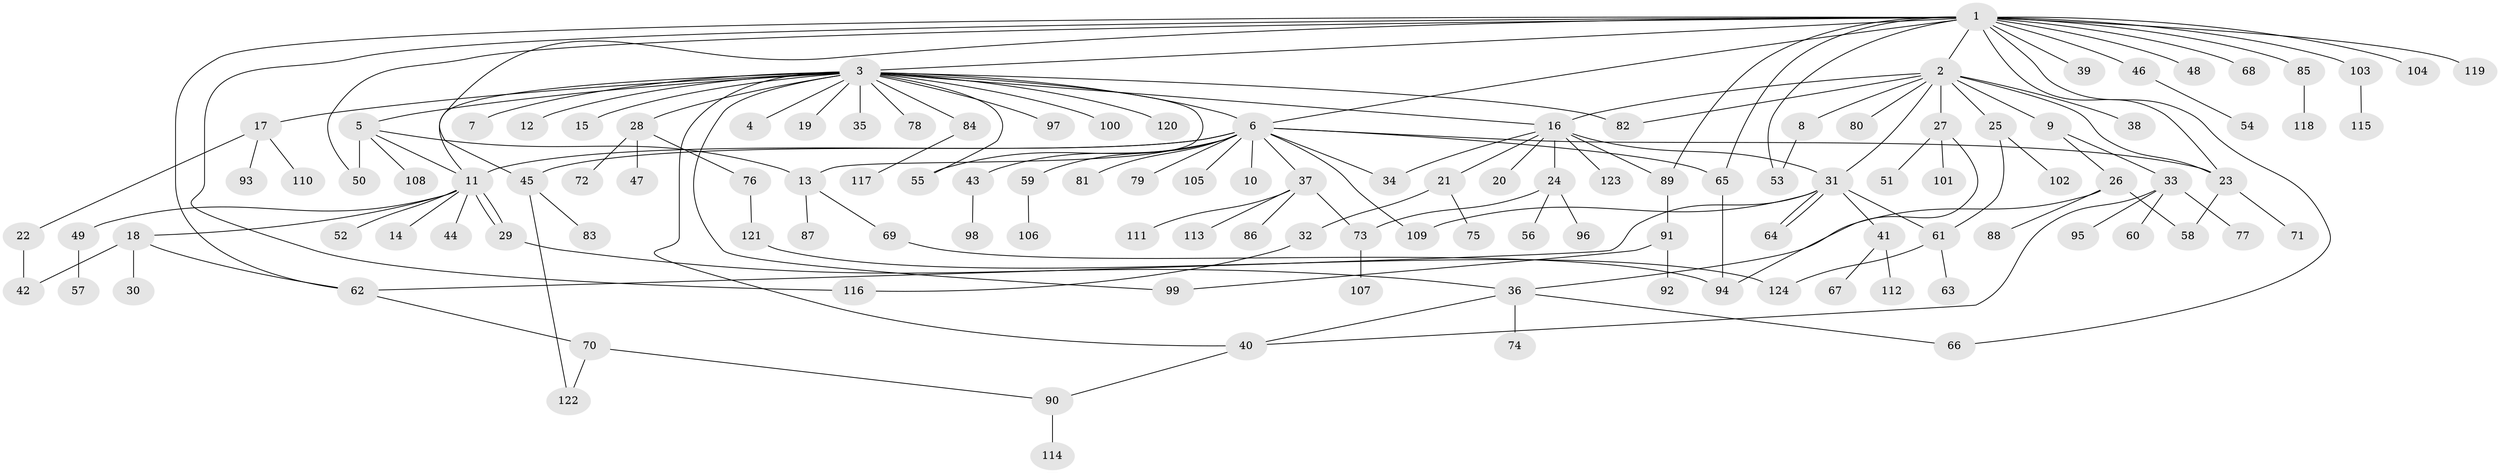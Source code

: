 // coarse degree distribution, {1: 0.8979591836734694, 2: 0.04081632653061224, 16: 0.02040816326530612, 10: 0.02040816326530612, 26: 0.02040816326530612}
// Generated by graph-tools (version 1.1) at 2025/51/03/04/25 21:51:09]
// undirected, 124 vertices, 159 edges
graph export_dot {
graph [start="1"]
  node [color=gray90,style=filled];
  1;
  2;
  3;
  4;
  5;
  6;
  7;
  8;
  9;
  10;
  11;
  12;
  13;
  14;
  15;
  16;
  17;
  18;
  19;
  20;
  21;
  22;
  23;
  24;
  25;
  26;
  27;
  28;
  29;
  30;
  31;
  32;
  33;
  34;
  35;
  36;
  37;
  38;
  39;
  40;
  41;
  42;
  43;
  44;
  45;
  46;
  47;
  48;
  49;
  50;
  51;
  52;
  53;
  54;
  55;
  56;
  57;
  58;
  59;
  60;
  61;
  62;
  63;
  64;
  65;
  66;
  67;
  68;
  69;
  70;
  71;
  72;
  73;
  74;
  75;
  76;
  77;
  78;
  79;
  80;
  81;
  82;
  83;
  84;
  85;
  86;
  87;
  88;
  89;
  90;
  91;
  92;
  93;
  94;
  95;
  96;
  97;
  98;
  99;
  100;
  101;
  102;
  103;
  104;
  105;
  106;
  107;
  108;
  109;
  110;
  111;
  112;
  113;
  114;
  115;
  116;
  117;
  118;
  119;
  120;
  121;
  122;
  123;
  124;
  1 -- 2;
  1 -- 3;
  1 -- 6;
  1 -- 23;
  1 -- 39;
  1 -- 45;
  1 -- 46;
  1 -- 48;
  1 -- 50;
  1 -- 53;
  1 -- 62;
  1 -- 65;
  1 -- 66;
  1 -- 68;
  1 -- 85;
  1 -- 89;
  1 -- 103;
  1 -- 104;
  1 -- 116;
  1 -- 119;
  2 -- 8;
  2 -- 9;
  2 -- 16;
  2 -- 23;
  2 -- 25;
  2 -- 27;
  2 -- 31;
  2 -- 38;
  2 -- 80;
  2 -- 82;
  3 -- 4;
  3 -- 5;
  3 -- 6;
  3 -- 7;
  3 -- 11;
  3 -- 12;
  3 -- 13;
  3 -- 15;
  3 -- 16;
  3 -- 17;
  3 -- 19;
  3 -- 28;
  3 -- 35;
  3 -- 40;
  3 -- 55;
  3 -- 78;
  3 -- 82;
  3 -- 84;
  3 -- 97;
  3 -- 99;
  3 -- 100;
  3 -- 120;
  5 -- 11;
  5 -- 13;
  5 -- 50;
  5 -- 108;
  6 -- 10;
  6 -- 11;
  6 -- 23;
  6 -- 34;
  6 -- 37;
  6 -- 43;
  6 -- 45;
  6 -- 55;
  6 -- 59;
  6 -- 65;
  6 -- 79;
  6 -- 81;
  6 -- 105;
  6 -- 109;
  8 -- 53;
  9 -- 26;
  9 -- 33;
  11 -- 14;
  11 -- 18;
  11 -- 29;
  11 -- 29;
  11 -- 44;
  11 -- 49;
  11 -- 52;
  13 -- 69;
  13 -- 87;
  16 -- 20;
  16 -- 21;
  16 -- 24;
  16 -- 31;
  16 -- 34;
  16 -- 89;
  16 -- 123;
  17 -- 22;
  17 -- 93;
  17 -- 110;
  18 -- 30;
  18 -- 42;
  18 -- 62;
  21 -- 32;
  21 -- 75;
  22 -- 42;
  23 -- 58;
  23 -- 71;
  24 -- 56;
  24 -- 73;
  24 -- 96;
  25 -- 61;
  25 -- 102;
  26 -- 36;
  26 -- 58;
  26 -- 88;
  27 -- 51;
  27 -- 94;
  27 -- 101;
  28 -- 47;
  28 -- 72;
  28 -- 76;
  29 -- 36;
  31 -- 41;
  31 -- 61;
  31 -- 62;
  31 -- 64;
  31 -- 64;
  31 -- 109;
  32 -- 116;
  33 -- 40;
  33 -- 60;
  33 -- 77;
  33 -- 95;
  36 -- 40;
  36 -- 66;
  36 -- 74;
  37 -- 73;
  37 -- 86;
  37 -- 111;
  37 -- 113;
  40 -- 90;
  41 -- 67;
  41 -- 112;
  43 -- 98;
  45 -- 83;
  45 -- 122;
  46 -- 54;
  49 -- 57;
  59 -- 106;
  61 -- 63;
  61 -- 124;
  62 -- 70;
  65 -- 94;
  69 -- 94;
  70 -- 90;
  70 -- 122;
  73 -- 107;
  76 -- 121;
  84 -- 117;
  85 -- 118;
  89 -- 91;
  90 -- 114;
  91 -- 92;
  91 -- 99;
  103 -- 115;
  121 -- 124;
}
